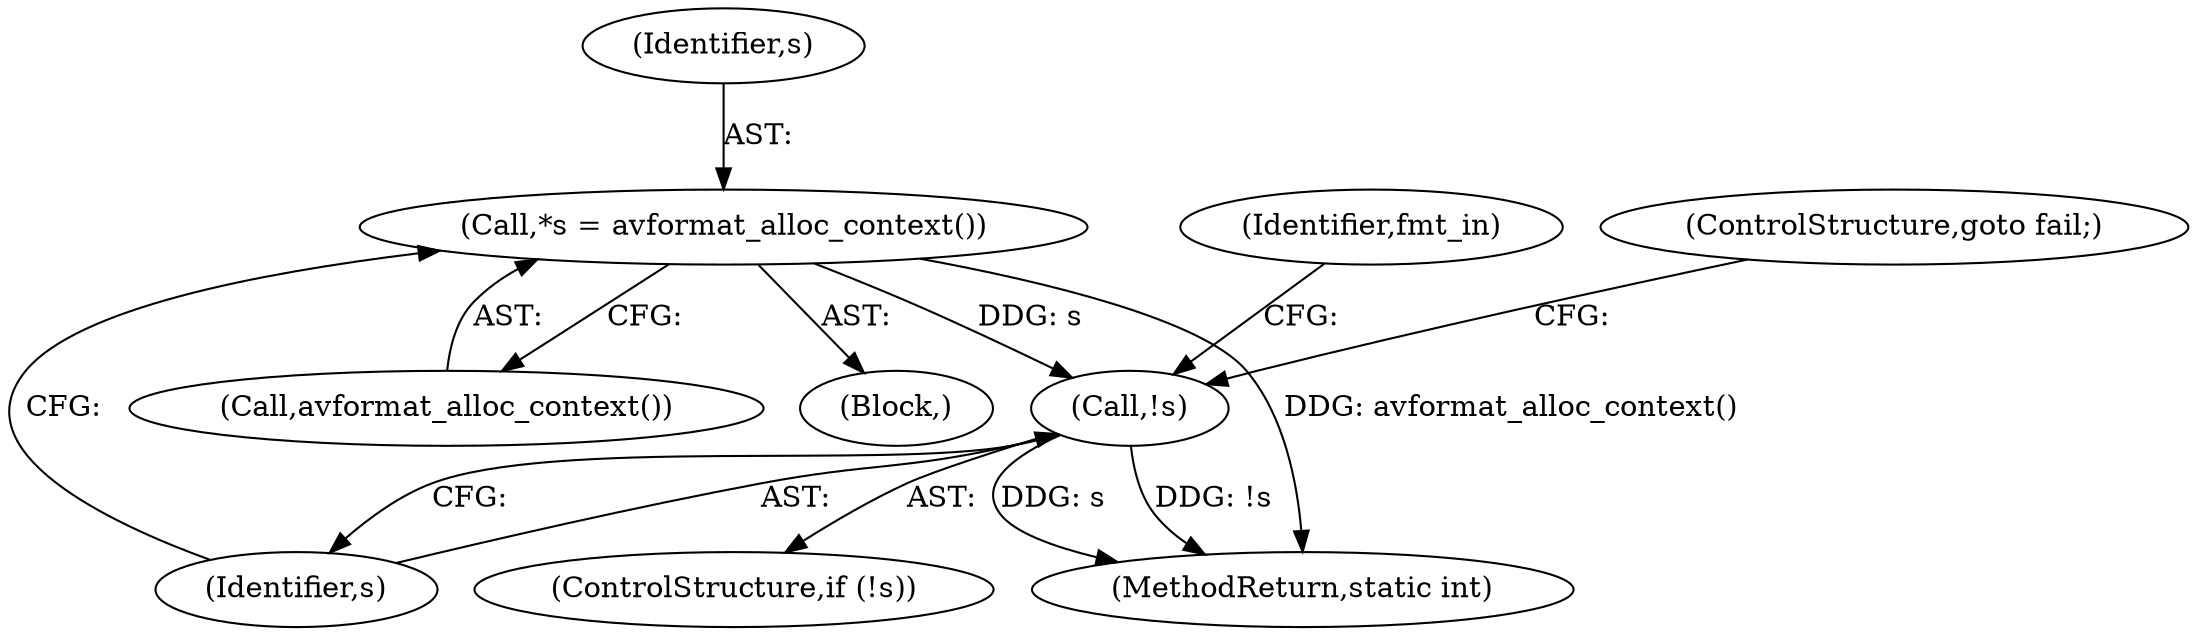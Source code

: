 digraph "0_FFmpeg_a5d25faa3f4b18dac737fdb35d0dd68eb0dc2156@pointer" {
"1000505" [label="(Call,*s = avformat_alloc_context())"];
"1000512" [label="(Call,!s)"];
"1000506" [label="(Identifier,s)"];
"1000516" [label="(Identifier,fmt_in)"];
"1000507" [label="(Call,avformat_alloc_context())"];
"1000505" [label="(Call,*s = avformat_alloc_context())"];
"1000512" [label="(Call,!s)"];
"1000503" [label="(Block,)"];
"1000511" [label="(ControlStructure,if (!s))"];
"1000514" [label="(ControlStructure,goto fail;)"];
"1000513" [label="(Identifier,s)"];
"1000706" [label="(MethodReturn,static int)"];
"1000505" -> "1000503"  [label="AST: "];
"1000505" -> "1000507"  [label="CFG: "];
"1000506" -> "1000505"  [label="AST: "];
"1000507" -> "1000505"  [label="AST: "];
"1000513" -> "1000505"  [label="CFG: "];
"1000505" -> "1000706"  [label="DDG: avformat_alloc_context()"];
"1000505" -> "1000512"  [label="DDG: s"];
"1000512" -> "1000511"  [label="AST: "];
"1000512" -> "1000513"  [label="CFG: "];
"1000513" -> "1000512"  [label="AST: "];
"1000514" -> "1000512"  [label="CFG: "];
"1000516" -> "1000512"  [label="CFG: "];
"1000512" -> "1000706"  [label="DDG: s"];
"1000512" -> "1000706"  [label="DDG: !s"];
}
